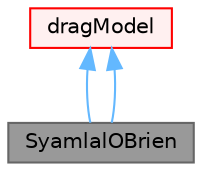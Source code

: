 digraph "SyamlalOBrien"
{
 // LATEX_PDF_SIZE
  bgcolor="transparent";
  edge [fontname=Helvetica,fontsize=10,labelfontname=Helvetica,labelfontsize=10];
  node [fontname=Helvetica,fontsize=10,shape=box,height=0.2,width=0.4];
  Node1 [id="Node000001",label="SyamlalOBrien",height=0.2,width=0.4,color="gray40", fillcolor="grey60", style="filled", fontcolor="black",tooltip="Reference:"];
  Node2 -> Node1 [id="edge1_Node000001_Node000002",dir="back",color="steelblue1",style="solid",tooltip=" "];
  Node2 [id="Node000002",label="dragModel",height=0.2,width=0.4,color="red", fillcolor="#FFF0F0", style="filled",URL="$classFoam_1_1dragModel.html",tooltip=" "];
  Node2 -> Node1 [id="edge2_Node000001_Node000002",dir="back",color="steelblue1",style="solid",tooltip=" "];
}
